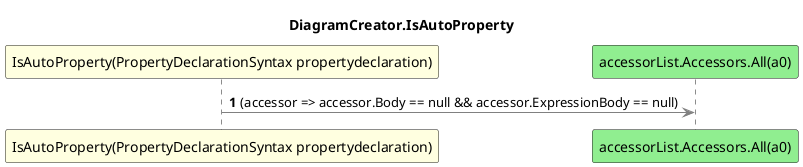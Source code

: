 @startuml DiagramCreator.IsAutoProperty
title DiagramCreator.IsAutoProperty
participant "IsAutoProperty(PropertyDeclarationSyntax propertydeclaration)" as IsAutoProperty_p0 #LightYellow
participant "accessorList.Accessors.All(a0)" as accessorList_Accessors_All_a0 #LightGreen
autonumber
IsAutoProperty_p0 -[#grey]> accessorList_Accessors_All_a0 : (accessor => accessor.Body == null && accessor.ExpressionBody == null)
@enduml
